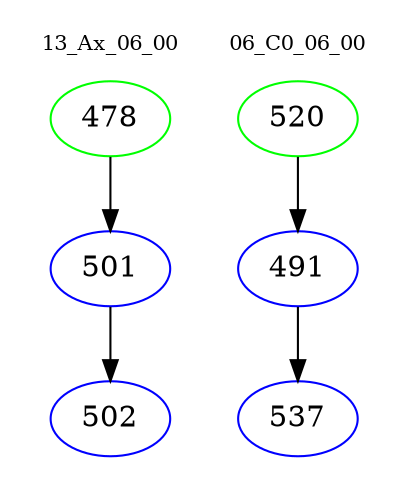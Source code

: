 digraph{
subgraph cluster_0 {
color = white
label = "13_Ax_06_00";
fontsize=10;
T0_478 [label="478", color="green"]
T0_478 -> T0_501 [color="black"]
T0_501 [label="501", color="blue"]
T0_501 -> T0_502 [color="black"]
T0_502 [label="502", color="blue"]
}
subgraph cluster_1 {
color = white
label = "06_C0_06_00";
fontsize=10;
T1_520 [label="520", color="green"]
T1_520 -> T1_491 [color="black"]
T1_491 [label="491", color="blue"]
T1_491 -> T1_537 [color="black"]
T1_537 [label="537", color="blue"]
}
}
